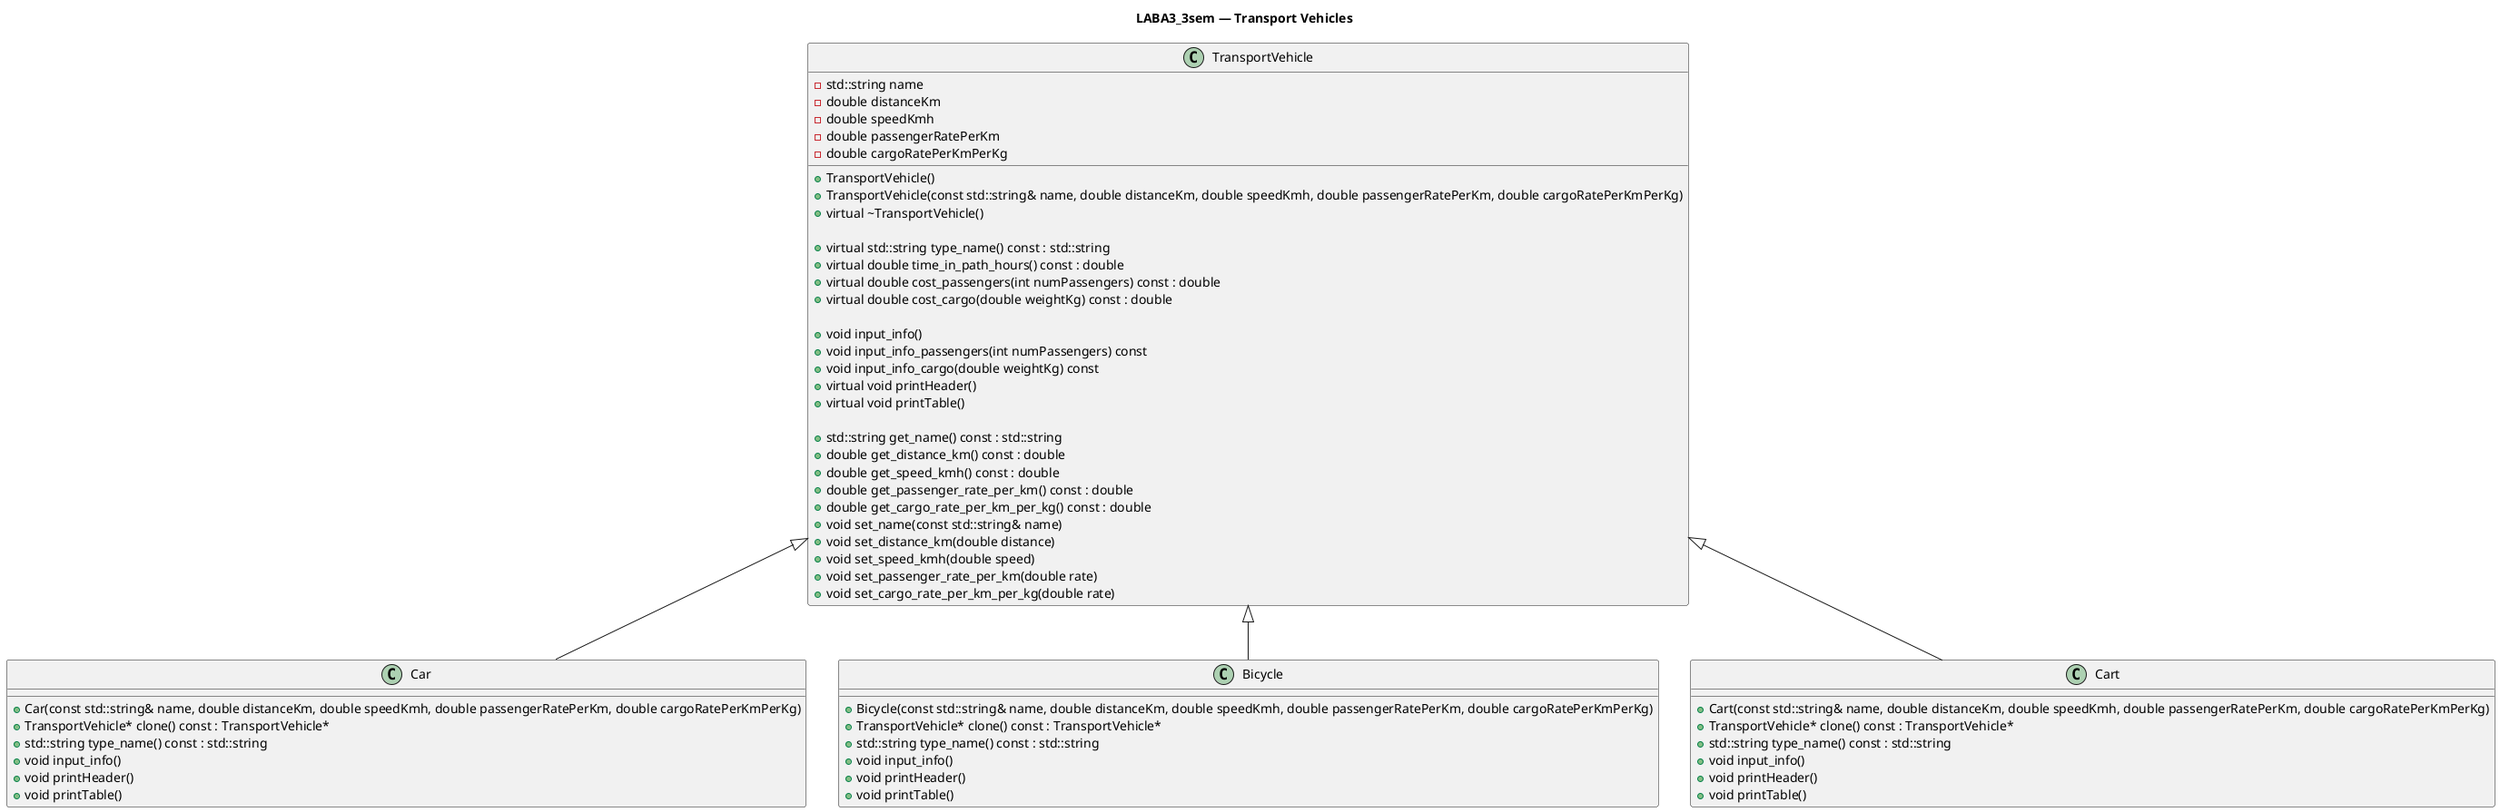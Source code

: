 @startuml
title LABA3_3sem — Transport Vehicles

class TransportVehicle {
  - std::string name
  - double distanceKm
  - double speedKmh
  - double passengerRatePerKm
  - double cargoRatePerKmPerKg

  + TransportVehicle()
  + TransportVehicle(const std::string& name, double distanceKm, double speedKmh, double passengerRatePerKm, double cargoRatePerKmPerKg)
  + virtual ~TransportVehicle()

  + virtual std::string type_name() const : std::string
  + virtual double time_in_path_hours() const : double
  + virtual double cost_passengers(int numPassengers) const : double
  + virtual double cost_cargo(double weightKg) const : double

  + void input_info()
  + void input_info_passengers(int numPassengers) const
  + void input_info_cargo(double weightKg) const
  + virtual void printHeader()
  + virtual void printTable()

  + std::string get_name() const : std::string
  + double get_distance_km() const : double
  + double get_speed_kmh() const : double
  + double get_passenger_rate_per_km() const : double
  + double get_cargo_rate_per_km_per_kg() const : double
  + void set_name(const std::string& name)
  + void set_distance_km(double distance)
  + void set_speed_kmh(double speed)
  + void set_passenger_rate_per_km(double rate)
  + void set_cargo_rate_per_km_per_kg(double rate)
}

class Car {
  + Car(const std::string& name, double distanceKm, double speedKmh, double passengerRatePerKm, double cargoRatePerKmPerKg)
  + TransportVehicle* clone() const : TransportVehicle*
  + std::string type_name() const : std::string
  + void input_info()
  + void printHeader()
  + void printTable()
}

class Bicycle {
  + Bicycle(const std::string& name, double distanceKm, double speedKmh, double passengerRatePerKm, double cargoRatePerKmPerKg)
  + TransportVehicle* clone() const : TransportVehicle*
  + std::string type_name() const : std::string
  + void input_info()
  + void printHeader()
  + void printTable()
}

class Cart {
  + Cart(const std::string& name, double distanceKm, double speedKmh, double passengerRatePerKm, double cargoRatePerKmPerKg)
  + TransportVehicle* clone() const : TransportVehicle*
  + std::string type_name() const : std::string
  + void input_info()
  + void printHeader()
  + void printTable()
}

TransportVehicle <|-- Car
TransportVehicle <|-- Bicycle
TransportVehicle <|-- Cart
@enduml
